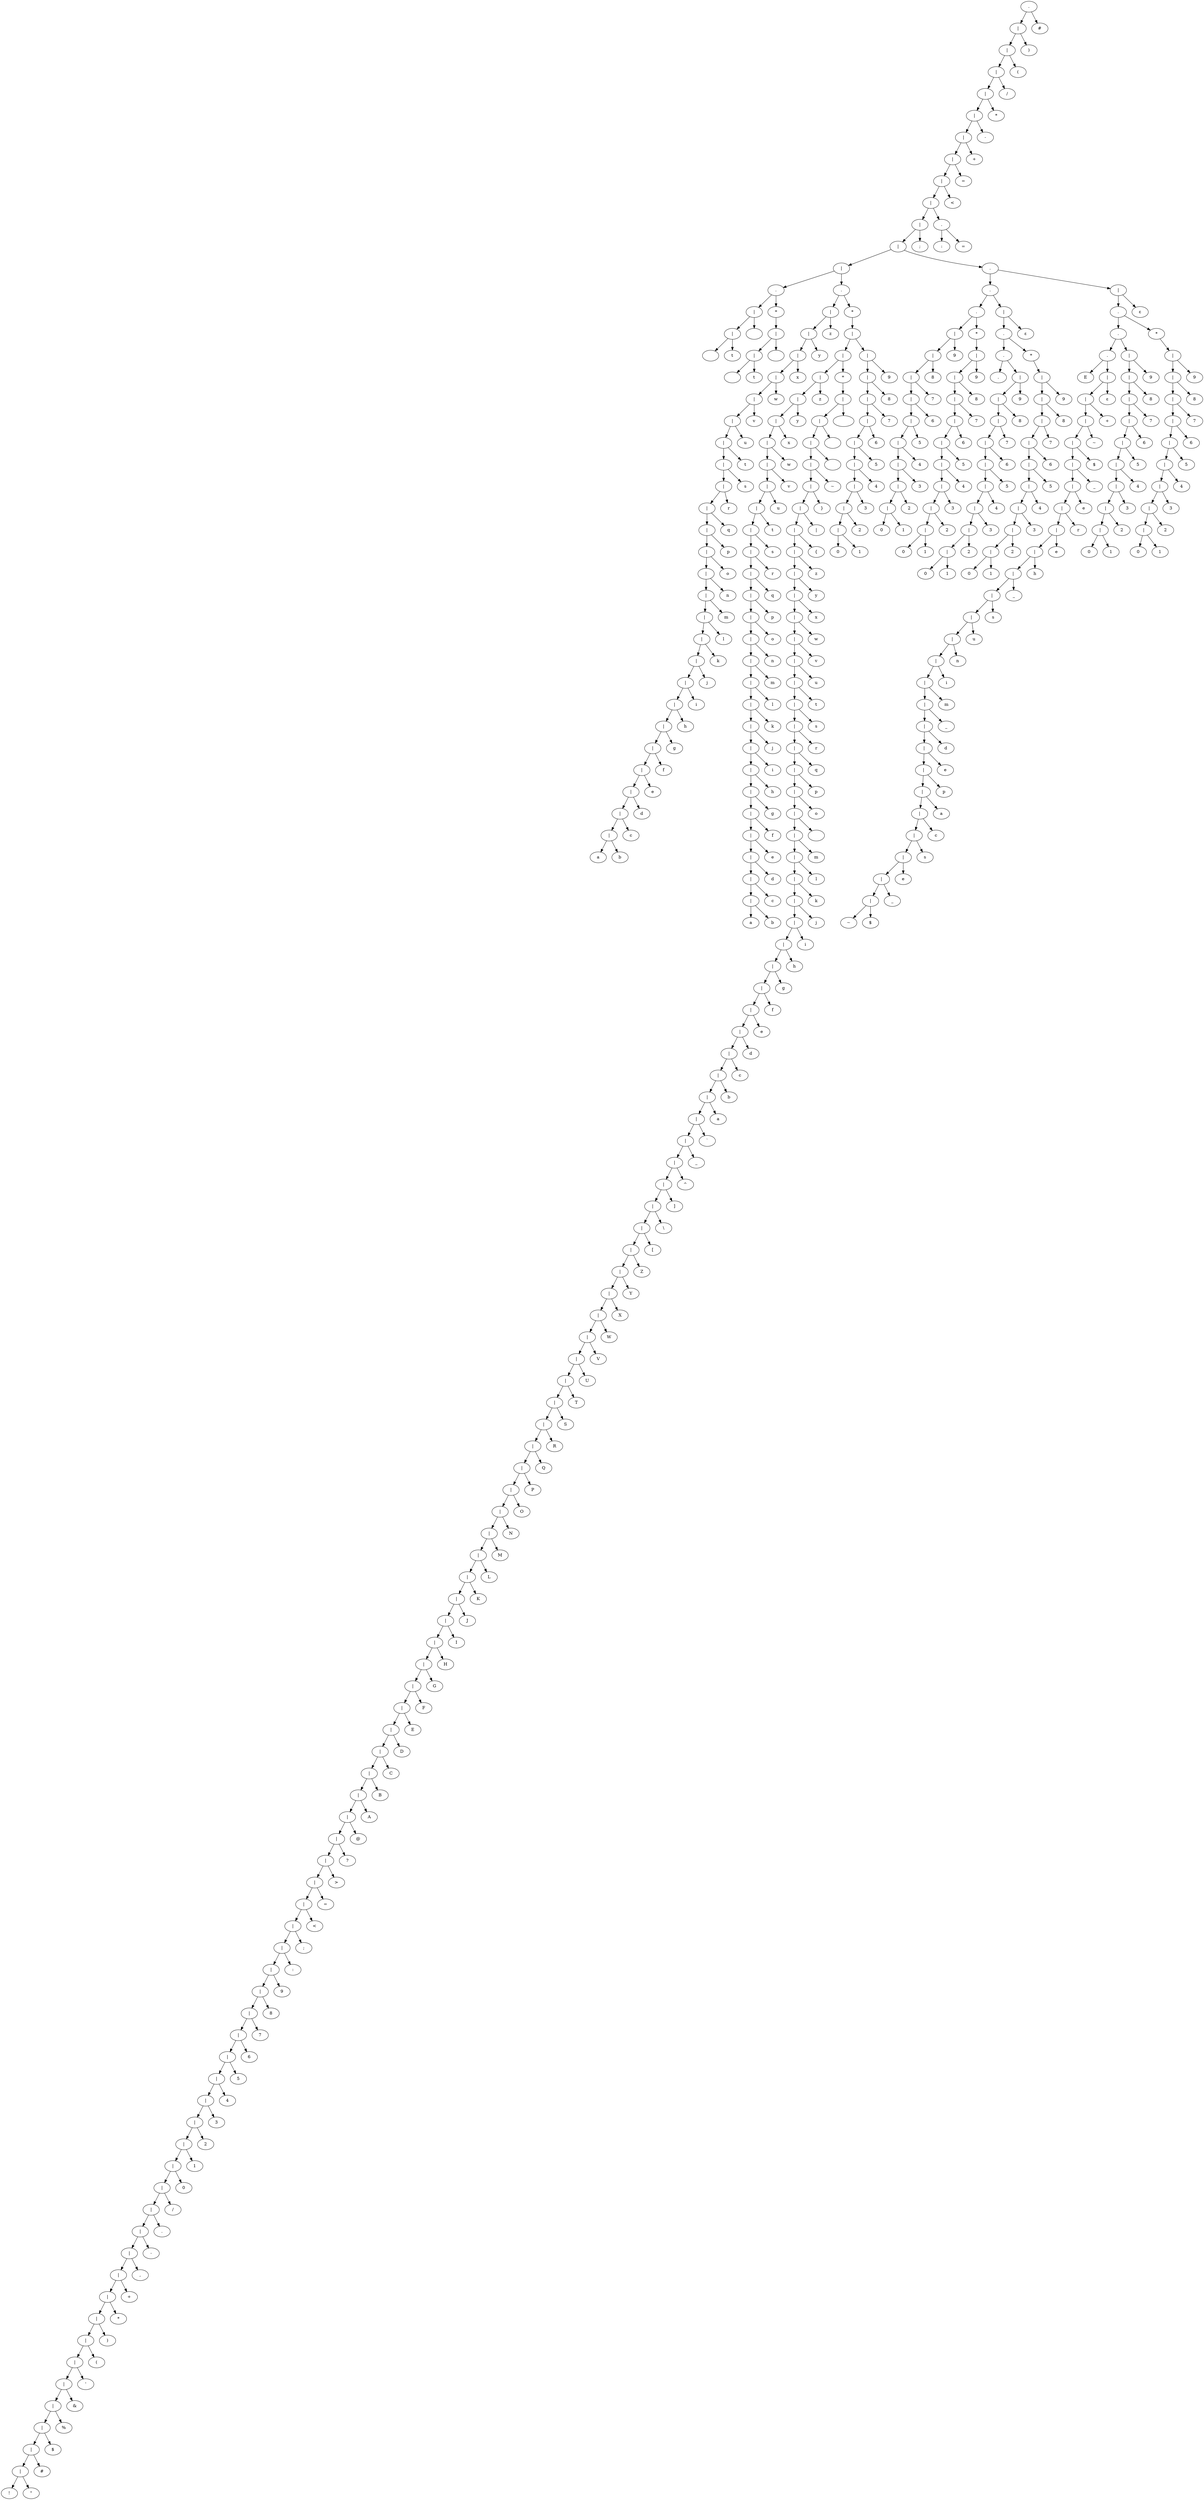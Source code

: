 digraph tree {
	1538014094544 [label="."]
	1538014094416 [label="|"]
	1538014094544 -> 1538014094416
	1538014094416 [label="|"]
	1538014094288 [label="|"]
	1538014094416 -> 1538014094288
	1538014094288 [label="|"]
	1538014094160 [label="|"]
	1538014094288 -> 1538014094160
	1538014094160 [label="|"]
	1538014094032 [label="|"]
	1538014094160 -> 1538014094032
	1538014094032 [label="|"]
	1538014093840 [label="|"]
	1538014094032 -> 1538014093840
	1538014093840 [label="|"]
	1538014093712 [label="|"]
	1538014093840 -> 1538014093712
	1538014093712 [label="|"]
	1538014093520 [label="|"]
	1538014093712 -> 1538014093520
	1538014093520 [label="|"]
	1538014093392 [label="|"]
	1538014093520 -> 1538014093392
	1538014093392 [label="|"]
	1538014093264 [label="|"]
	1538014093392 -> 1538014093264
	1538014093264 [label="|"]
	1538014093008 [label="|"]
	1538014093264 -> 1538014093008
	1538014093008 [label="|"]
	1538014092880 [label="|"]
	1538014093008 -> 1538014092880
	1538014092880 [label="|"]
	1538013949904 [label="|"]
	1538014092880 -> 1538013949904
	1538013949904 [label="|"]
	1538013863184 [label="."]
	1538013949904 -> 1538013863184
	1538013863184 [label="."]
	1538013862608 [label="|"]
	1538013863184 -> 1538013862608
	1538013862608 [label="|"]
	1538013862480 [label="|"]
	1538013862608 -> 1538013862480
	1538013862480 [label="|"]
	1538013862224 [label="\n"]
	1538013862480 -> 1538013862224
	1538013862224 [label="\n"]
	1538013862416 [label="\t"]
	1538013862480 -> 1538013862416
	1538013862416 [label="\t"]
	1538013862544 [label=" "]
	1538013862608 -> 1538013862544
	1538013862544 [label=" "]
	1538013863120 [label="*"]
	1538013863184 -> 1538013863120
	1538013863120 [label="*"]
	1538013863056 [label="|"]
	1538013863120 -> 1538013863056
	1538013863056 [label="|"]
	1538013862928 [label="|"]
	1538013863056 -> 1538013862928
	1538013862928 [label="|"]
	1538013862736 [label="\n"]
	1538013862928 -> 1538013862736
	1538013862736 [label="\n"]
	1538013862864 [label="\t"]
	1538013862928 -> 1538013862864
	1538013862864 [label="\t"]
	1538013862992 [label=" "]
	1538013863056 -> 1538013862992
	1538013862992 [label=" "]
	1538013949840 [label="."]
	1538013949904 -> 1538013949840
	1538013949840 [label="."]
	1538013866448 [label="|"]
	1538013949840 -> 1538013866448
	1538013866448 [label="|"]
	1538013866320 [label="|"]
	1538013866448 -> 1538013866320
	1538013866320 [label="|"]
	1538013866192 [label="|"]
	1538013866320 -> 1538013866192
	1538013866192 [label="|"]
	1538013866064 [label="|"]
	1538013866192 -> 1538013866064
	1538013866064 [label="|"]
	1538013865936 [label="|"]
	1538013866064 -> 1538013865936
	1538013865936 [label="|"]
	1538013865808 [label="|"]
	1538013865936 -> 1538013865808
	1538013865808 [label="|"]
	1538013865680 [label="|"]
	1538013865808 -> 1538013865680
	1538013865680 [label="|"]
	1538013865552 [label="|"]
	1538013865680 -> 1538013865552
	1538013865552 [label="|"]
	1538013865424 [label="|"]
	1538013865552 -> 1538013865424
	1538013865424 [label="|"]
	1538013865296 [label="|"]
	1538013865424 -> 1538013865296
	1538013865296 [label="|"]
	1538013865168 [label="|"]
	1538013865296 -> 1538013865168
	1538013865168 [label="|"]
	1538013865040 [label="|"]
	1538013865168 -> 1538013865040
	1538013865040 [label="|"]
	1538013864912 [label="|"]
	1538013865040 -> 1538013864912
	1538013864912 [label="|"]
	1538013864784 [label="|"]
	1538013864912 -> 1538013864784
	1538013864784 [label="|"]
	1538013864656 [label="|"]
	1538013864784 -> 1538013864656
	1538013864656 [label="|"]
	1538013864528 [label="|"]
	1538013864656 -> 1538013864528
	1538013864528 [label="|"]
	1538013864400 [label="|"]
	1538013864528 -> 1538013864400
	1538013864400 [label="|"]
	1538013864272 [label="|"]
	1538013864400 -> 1538013864272
	1538013864272 [label="|"]
	1538013864144 [label="|"]
	1538013864272 -> 1538013864144
	1538013864144 [label="|"]
	1538013864016 [label="|"]
	1538013864144 -> 1538013864016
	1538013864016 [label="|"]
	1538013863888 [label="|"]
	1538013864016 -> 1538013863888
	1538013863888 [label="|"]
	1538013863760 [label="|"]
	1538013863888 -> 1538013863760
	1538013863760 [label="|"]
	1538013863632 [label="|"]
	1538013863760 -> 1538013863632
	1538013863632 [label="|"]
	1538013863504 [label="|"]
	1538013863632 -> 1538013863504
	1538013863504 [label="|"]
	1538013863376 [label="|"]
	1538013863504 -> 1538013863376
	1538013863376 [label="|"]
	1538013863248 [label=a]
	1538013863376 -> 1538013863248
	1538013863248 [label=a]
	1538013863312 [label=b]
	1538013863376 -> 1538013863312
	1538013863312 [label=b]
	1538013863440 [label=c]
	1538013863504 -> 1538013863440
	1538013863440 [label=c]
	1538013863568 [label=d]
	1538013863632 -> 1538013863568
	1538013863568 [label=d]
	1538013863696 [label=e]
	1538013863760 -> 1538013863696
	1538013863696 [label=e]
	1538013863824 [label=f]
	1538013863888 -> 1538013863824
	1538013863824 [label=f]
	1538013863952 [label=g]
	1538013864016 -> 1538013863952
	1538013863952 [label=g]
	1538013864080 [label=h]
	1538013864144 -> 1538013864080
	1538013864080 [label=h]
	1538013864208 [label=i]
	1538013864272 -> 1538013864208
	1538013864208 [label=i]
	1538013864336 [label=j]
	1538013864400 -> 1538013864336
	1538013864336 [label=j]
	1538013864464 [label=k]
	1538013864528 -> 1538013864464
	1538013864464 [label=k]
	1538013864592 [label=l]
	1538013864656 -> 1538013864592
	1538013864592 [label=l]
	1538013864720 [label=m]
	1538013864784 -> 1538013864720
	1538013864720 [label=m]
	1538013864848 [label=n]
	1538013864912 -> 1538013864848
	1538013864848 [label=n]
	1538013864976 [label=o]
	1538013865040 -> 1538013864976
	1538013864976 [label=o]
	1538013865104 [label=p]
	1538013865168 -> 1538013865104
	1538013865104 [label=p]
	1538013865232 [label=q]
	1538013865296 -> 1538013865232
	1538013865232 [label=q]
	1538013865360 [label=r]
	1538013865424 -> 1538013865360
	1538013865360 [label=r]
	1538013865488 [label=s]
	1538013865552 -> 1538013865488
	1538013865488 [label=s]
	1538013865616 [label=t]
	1538013865680 -> 1538013865616
	1538013865616 [label=t]
	1538013865744 [label=u]
	1538013865808 -> 1538013865744
	1538013865744 [label=u]
	1538013865872 [label=v]
	1538013865936 -> 1538013865872
	1538013865872 [label=v]
	1538013866000 [label=w]
	1538013866064 -> 1538013866000
	1538013866000 [label=w]
	1538013866128 [label=x]
	1538013866192 -> 1538013866128
	1538013866128 [label=x]
	1538013866256 [label=y]
	1538013866320 -> 1538013866256
	1538013866256 [label=y]
	1538013866384 [label=z]
	1538013866448 -> 1538013866384
	1538013866384 [label=z]
	1538013949776 [label="*"]
	1538013949840 -> 1538013949776
	1538013949776 [label="*"]
	1538013949712 [label="|"]
	1538013949776 -> 1538013949712
	1538013949712 [label="|"]
	1538013948432 [label="|"]
	1538013949712 -> 1538013948432
	1538013948432 [label="|"]
	1538013869712 [label="|"]
	1538013948432 -> 1538013869712
	1538013869712 [label="|"]
	1538013869584 [label="|"]
	1538013869712 -> 1538013869584
	1538013869584 [label="|"]
	1538013869456 [label="|"]
	1538013869584 -> 1538013869456
	1538013869456 [label="|"]
	1538013869328 [label="|"]
	1538013869456 -> 1538013869328
	1538013869328 [label="|"]
	1538013869200 [label="|"]
	1538013869328 -> 1538013869200
	1538013869200 [label="|"]
	1538013869072 [label="|"]
	1538013869200 -> 1538013869072
	1538013869072 [label="|"]
	1538013868944 [label="|"]
	1538013869072 -> 1538013868944
	1538013868944 [label="|"]
	1538013868816 [label="|"]
	1538013868944 -> 1538013868816
	1538013868816 [label="|"]
	1538013868688 [label="|"]
	1538013868816 -> 1538013868688
	1538013868688 [label="|"]
	1538013868560 [label="|"]
	1538013868688 -> 1538013868560
	1538013868560 [label="|"]
	1538013868432 [label="|"]
	1538013868560 -> 1538013868432
	1538013868432 [label="|"]
	1538013868304 [label="|"]
	1538013868432 -> 1538013868304
	1538013868304 [label="|"]
	1538013868176 [label="|"]
	1538013868304 -> 1538013868176
	1538013868176 [label="|"]
	1538013868048 [label="|"]
	1538013868176 -> 1538013868048
	1538013868048 [label="|"]
	1538013867920 [label="|"]
	1538013868048 -> 1538013867920
	1538013867920 [label="|"]
	1538013867792 [label="|"]
	1538013867920 -> 1538013867792
	1538013867792 [label="|"]
	1538013867664 [label="|"]
	1538013867792 -> 1538013867664
	1538013867664 [label="|"]
	1538013867536 [label="|"]
	1538013867664 -> 1538013867536
	1538013867536 [label="|"]
	1538013867408 [label="|"]
	1538013867536 -> 1538013867408
	1538013867408 [label="|"]
	1538013867280 [label="|"]
	1538013867408 -> 1538013867280
	1538013867280 [label="|"]
	1538013867152 [label="|"]
	1538013867280 -> 1538013867152
	1538013867152 [label="|"]
	1538013867024 [label="|"]
	1538013867152 -> 1538013867024
	1538013867024 [label="|"]
	1538013866896 [label="|"]
	1538013867024 -> 1538013866896
	1538013866896 [label="|"]
	1538013866768 [label="|"]
	1538013866896 -> 1538013866768
	1538013866768 [label="|"]
	1538013866640 [label="|"]
	1538013866768 -> 1538013866640
	1538013866640 [label="|"]
	1538013866512 [label=a]
	1538013866640 -> 1538013866512
	1538013866512 [label=a]
	1538013866576 [label=b]
	1538013866640 -> 1538013866576
	1538013866576 [label=b]
	1538013866704 [label=c]
	1538013866768 -> 1538013866704
	1538013866704 [label=c]
	1538013866832 [label=d]
	1538013866896 -> 1538013866832
	1538013866832 [label=d]
	1538013866960 [label=e]
	1538013867024 -> 1538013866960
	1538013866960 [label=e]
	1538013867088 [label=f]
	1538013867152 -> 1538013867088
	1538013867088 [label=f]
	1538013867216 [label=g]
	1538013867280 -> 1538013867216
	1538013867216 [label=g]
	1538013867344 [label=h]
	1538013867408 -> 1538013867344
	1538013867344 [label=h]
	1538013867472 [label=i]
	1538013867536 -> 1538013867472
	1538013867472 [label=i]
	1538013867600 [label=j]
	1538013867664 -> 1538013867600
	1538013867600 [label=j]
	1538013867728 [label=k]
	1538013867792 -> 1538013867728
	1538013867728 [label=k]
	1538013867856 [label=l]
	1538013867920 -> 1538013867856
	1538013867856 [label=l]
	1538013867984 [label=m]
	1538013868048 -> 1538013867984
	1538013867984 [label=m]
	1538013868112 [label=n]
	1538013868176 -> 1538013868112
	1538013868112 [label=n]
	1538013868240 [label=o]
	1538013868304 -> 1538013868240
	1538013868240 [label=o]
	1538013868368 [label=p]
	1538013868432 -> 1538013868368
	1538013868368 [label=p]
	1538013868496 [label=q]
	1538013868560 -> 1538013868496
	1538013868496 [label=q]
	1538013868624 [label=r]
	1538013868688 -> 1538013868624
	1538013868624 [label=r]
	1538013868752 [label=s]
	1538013868816 -> 1538013868752
	1538013868752 [label=s]
	1538013868880 [label=t]
	1538013868944 -> 1538013868880
	1538013868880 [label=t]
	1538013869008 [label=u]
	1538013869072 -> 1538013869008
	1538013869008 [label=u]
	1538013869136 [label=v]
	1538013869200 -> 1538013869136
	1538013869136 [label=v]
	1538013869264 [label=w]
	1538013869328 -> 1538013869264
	1538013869264 [label=w]
	1538013869392 [label=x]
	1538013869456 -> 1538013869392
	1538013869392 [label=x]
	1538013869520 [label=y]
	1538013869584 -> 1538013869520
	1538013869520 [label=y]
	1538013869648 [label=z]
	1538013869712 -> 1538013869648
	1538013869648 [label=z]
	1538013948368 [label="*"]
	1538013948432 -> 1538013948368
	1538013948368 [label="*"]
	1538013948304 [label="|"]
	1538013948368 -> 1538013948304
	1538013948304 [label="|"]
	1538013948176 [label="|"]
	1538013948304 -> 1538013948176
	1538013948176 [label="|"]
	1538013948048 [label="|"]
	1538013948176 -> 1538013948048
	1538013948048 [label="|"]
	1538013947920 [label="|"]
	1538013948048 -> 1538013947920
	1538013947920 [label="|"]
	1538013947792 [label="|"]
	1538013947920 -> 1538013947792
	1538013947792 [label="|"]
	1538013947664 [label="|"]
	1538013947792 -> 1538013947664
	1538013947664 [label="|"]
	1538013947472 [label="|"]
	1538013947664 -> 1538013947472
	1538013947472 [label="|"]
	1538013947344 [label="|"]
	1538013947472 -> 1538013947344
	1538013947344 [label="|"]
	1538013947216 [label="|"]
	1538013947344 -> 1538013947216
	1538013947216 [label="|"]
	1538013947088 [label="|"]
	1538013947216 -> 1538013947088
	1538013947088 [label="|"]
	1538013946960 [label="|"]
	1538013947088 -> 1538013946960
	1538013946960 [label="|"]
	1538013946768 [label="|"]
	1538013946960 -> 1538013946768
	1538013946768 [label="|"]
	1538013946640 [label="|"]
	1538013946768 -> 1538013946640
	1538013946640 [label="|"]
	1538013946512 [label="|"]
	1538013946640 -> 1538013946512
	1538013946512 [label="|"]
	1538013946320 [label="|"]
	1538013946512 -> 1538013946320
	1538013946320 [label="|"]
	1538013946192 [label="|"]
	1538013946320 -> 1538013946192
	1538013946192 [label="|"]
	1538013946064 [label="|"]
	1538013946192 -> 1538013946064
	1538013946064 [label="|"]
	1538013945936 [label="|"]
	1538013946064 -> 1538013945936
	1538013945936 [label="|"]
	1538013945808 [label="|"]
	1538013945936 -> 1538013945808
	1538013945808 [label="|"]
	1538013945680 [label="|"]
	1538013945808 -> 1538013945680
	1538013945680 [label="|"]
	1538013945488 [label="|"]
	1538013945680 -> 1538013945488
	1538013945488 [label="|"]
	1538013945360 [label="|"]
	1538013945488 -> 1538013945360
	1538013945360 [label="|"]
	1538013945232 [label="|"]
	1538013945360 -> 1538013945232
	1538013945232 [label="|"]
	1538013945104 [label="|"]
	1538013945232 -> 1538013945104
	1538013945104 [label="|"]
	1538013944976 [label="|"]
	1538013945104 -> 1538013944976
	1538013944976 [label="|"]
	1538013944848 [label="|"]
	1538013944976 -> 1538013944848
	1538013944848 [label="|"]
	1538013944720 [label="|"]
	1538013944848 -> 1538013944720
	1538013944720 [label="|"]
	1538013944592 [label="|"]
	1538013944720 -> 1538013944592
	1538013944592 [label="|"]
	1538013944464 [label="|"]
	1538013944592 -> 1538013944464
	1538013944464 [label="|"]
	1538013944336 [label="|"]
	1538013944464 -> 1538013944336
	1538013944336 [label="|"]
	1538013944208 [label="|"]
	1538013944336 -> 1538013944208
	1538013944208 [label="|"]
	1538013944080 [label="|"]
	1538013944208 -> 1538013944080
	1538013944080 [label="|"]
	1538013943952 [label="|"]
	1538013944080 -> 1538013943952
	1538013943952 [label="|"]
	1538013943824 [label="|"]
	1538013943952 -> 1538013943824
	1538013943824 [label="|"]
	1538013943696 [label="|"]
	1538013943824 -> 1538013943696
	1538013943696 [label="|"]
	1538013943568 [label="|"]
	1538013943696 -> 1538013943568
	1538013943568 [label="|"]
	1538013943440 [label="|"]
	1538013943568 -> 1538013943440
	1538013943440 [label="|"]
	1538013943312 [label="|"]
	1538013943440 -> 1538013943312
	1538013943312 [label="|"]
	1538013943120 [label="|"]
	1538013943312 -> 1538013943120
	1538013943120 [label="|"]
	1538013942992 [label="|"]
	1538013943120 -> 1538013942992
	1538013942992 [label="|"]
	1538013942864 [label="|"]
	1538013942992 -> 1538013942864
	1538013942864 [label="|"]
	1538013942736 [label="|"]
	1538013942864 -> 1538013942736
	1538013942736 [label="|"]
	1538013942608 [label="|"]
	1538013942736 -> 1538013942608
	1538013942608 [label="|"]
	1538013942480 [label="|"]
	1538013942608 -> 1538013942480
	1538013942480 [label="|"]
	1538013942352 [label="|"]
	1538013942480 -> 1538013942352
	1538013942352 [label="|"]
	1538013942224 [label="|"]
	1538013942352 -> 1538013942224
	1538013942224 [label="|"]
	1538013942096 [label="|"]
	1538013942224 -> 1538013942096
	1538013942096 [label="|"]
	1538013941968 [label="|"]
	1538013942096 -> 1538013941968
	1538013941968 [label="|"]
	1538013941840 [label="|"]
	1538013941968 -> 1538013941840
	1538013941840 [label="|"]
	1538013941712 [label="|"]
	1538013941840 -> 1538013941712
	1538013941712 [label="|"]
	1538013941584 [label="|"]
	1538013941712 -> 1538013941584
	1538013941584 [label="|"]
	1538013941456 [label="|"]
	1538013941584 -> 1538013941456
	1538013941456 [label="|"]
	1538013941328 [label="|"]
	1538013941456 -> 1538013941328
	1538013941328 [label="|"]
	1538013941200 [label="|"]
	1538013941328 -> 1538013941200
	1538013941200 [label="|"]
	1538013941072 [label="|"]
	1538013941200 -> 1538013941072
	1538013941072 [label="|"]
	1538013940944 [label="|"]
	1538013941072 -> 1538013940944
	1538013940944 [label="|"]
	1538013940816 [label="|"]
	1538013940944 -> 1538013940816
	1538013940816 [label="|"]
	1538013940688 [label="|"]
	1538013940816 -> 1538013940688
	1538013940688 [label="|"]
	1538013940560 [label="|"]
	1538013940688 -> 1538013940560
	1538013940560 [label="|"]
	1538013940432 [label="|"]
	1538013940560 -> 1538013940432
	1538013940432 [label="|"]
	1538013940304 [label="|"]
	1538013940432 -> 1538013940304
	1538013940304 [label="|"]
	1538013940176 [label="|"]
	1538013940304 -> 1538013940176
	1538013940176 [label="|"]
	1538013940048 [label="|"]
	1538013940176 -> 1538013940048
	1538013940048 [label="|"]
	1538013939920 [label="|"]
	1538013940048 -> 1538013939920
	1538013939920 [label="|"]
	1538013939792 [label="|"]
	1538013939920 -> 1538013939792
	1538013939792 [label="|"]
	1538013939664 [label="|"]
	1538013939792 -> 1538013939664
	1538013939664 [label="|"]
	1538013939536 [label="|"]
	1538013939664 -> 1538013939536
	1538013939536 [label="|"]
	1538013939344 [label="|"]
	1538013939536 -> 1538013939344
	1538013939344 [label="|"]
	1538013939216 [label="|"]
	1538013939344 -> 1538013939216
	1538013939216 [label="|"]
	1538013939088 [label="|"]
	1538013939216 -> 1538013939088
	1538013939088 [label="|"]
	1538013938960 [label="|"]
	1538013939088 -> 1538013938960
	1538013938960 [label="|"]
	1538013938832 [label="|"]
	1538013938960 -> 1538013938832
	1538013938832 [label="|"]
	1538013938704 [label="|"]
	1538013938832 -> 1538013938704
	1538013938704 [label="|"]
	1538013938576 [label="|"]
	1538013938704 -> 1538013938576
	1538013938576 [label="|"]
	1538013938448 [label="|"]
	1538013938576 -> 1538013938448
	1538013938448 [label="|"]
	1538013938320 [label="|"]
	1538013938448 -> 1538013938320
	1538013938320 [label="|"]
	1538013938192 [label="|"]
	1538013938320 -> 1538013938192
	1538013938192 [label="|"]
	1538013938064 [label="|"]
	1538013938192 -> 1538013938064
	1538013938064 [label="|"]
	1538013937936 [label="|"]
	1538013938064 -> 1538013937936
	1538013937936 [label="|"]
	1538013937808 [label="|"]
	1538013937936 -> 1538013937808
	1538013937808 [label="|"]
	1538013872080 [label="|"]
	1538013937808 -> 1538013872080
	1538013872080 [label="|"]
	1538013871952 [label="|"]
	1538013872080 -> 1538013871952
	1538013871952 [label="|"]
	1538013871824 [label="|"]
	1538013871952 -> 1538013871824
	1538013871824 [label="|"]
	1538013871696 [label="|"]
	1538013871824 -> 1538013871696
	1538013871696 [label="|"]
	1538013871504 [label="|"]
	1538013871696 -> 1538013871504
	1538013871504 [label="|"]
	1538013871376 [label="|"]
	1538013871504 -> 1538013871376
	1538013871376 [label="|"]
	1538013871248 [label="|"]
	1538013871376 -> 1538013871248
	1538013871248 [label="|"]
	1538013871056 [label="|"]
	1538013871248 -> 1538013871056
	1538013871056 [label="|"]
	1538013870864 [label="|"]
	1538013871056 -> 1538013870864
	1538013870864 [label="|"]
	1538013870736 [label="|"]
	1538013870864 -> 1538013870736
	1538013870736 [label="|"]
	1538013870608 [label="|"]
	1538013870736 -> 1538013870608
	1538013870608 [label="|"]
	1538013870480 [label="|"]
	1538013870608 -> 1538013870480
	1538013870480 [label="|"]
	1538013870352 [label="|"]
	1538013870480 -> 1538013870352
	1538013870352 [label="|"]
	1538013870224 [label="|"]
	1538013870352 -> 1538013870224
	1538013870224 [label="|"]
	1538013870096 [label="|"]
	1538013870224 -> 1538013870096
	1538013870096 [label="|"]
	1538013869904 [label="|"]
	1538013870096 -> 1538013869904
	1538013869904 [label="|"]
	1538013869776 [label="!"]
	1538013869904 -> 1538013869776
	1538013869776 [label="!"]
	1538013869840 [label="\""]
	1538013869904 -> 1538013869840
	1538013869840 [label="\""]
	1538013870032 [label="\#"]
	1538013870096 -> 1538013870032
	1538013870032 [label="\#"]
	1538013870160 [label="$"]
	1538013870224 -> 1538013870160
	1538013870160 [label="$"]
	1538013870288 [label="%"]
	1538013870352 -> 1538013870288
	1538013870288 [label="%"]
	1538013870416 [label="&"]
	1538013870480 -> 1538013870416
	1538013870416 [label="&"]
	1538013870544 [label="'"]
	1538013870608 -> 1538013870544
	1538013870544 [label="'"]
	1538013870672 [label="("]
	1538013870736 -> 1538013870672
	1538013870672 [label="("]
	1538013870800 [label=")"]
	1538013870864 -> 1538013870800
	1538013870800 [label=")"]
	1538013870992 [label="\*"]
	1538013871056 -> 1538013870992
	1538013870992 [label="\*"]
	1538013871184 [label="\+"]
	1538013871248 -> 1538013871184
	1538013871184 [label="\+"]
	1538013871312 [label=","]
	1538013871376 -> 1538013871312
	1538013871312 [label=","]
	1538013871440 [label="-"]
	1538013871504 -> 1538013871440
	1538013871440 [label="-"]
	1538013871632 [label="\."]
	1538013871696 -> 1538013871632
	1538013871632 [label="\."]
	1538013871760 [label="/"]
	1538013871824 -> 1538013871760
	1538013871760 [label="/"]
	1538013871888 [label=0]
	1538013871952 -> 1538013871888
	1538013871888 [label=0]
	1538013872016 [label=1]
	1538013872080 -> 1538013872016
	1538013872016 [label=1]
	1538013937744 [label=2]
	1538013937808 -> 1538013937744
	1538013937744 [label=2]
	1538013937872 [label=3]
	1538013937936 -> 1538013937872
	1538013937872 [label=3]
	1538013938000 [label=4]
	1538013938064 -> 1538013938000
	1538013938000 [label=4]
	1538013938128 [label=5]
	1538013938192 -> 1538013938128
	1538013938128 [label=5]
	1538013938256 [label=6]
	1538013938320 -> 1538013938256
	1538013938256 [label=6]
	1538013938384 [label=7]
	1538013938448 -> 1538013938384
	1538013938384 [label=7]
	1538013938512 [label=8]
	1538013938576 -> 1538013938512
	1538013938512 [label=8]
	1538013938640 [label=9]
	1538013938704 -> 1538013938640
	1538013938640 [label=9]
	1538013938768 [label=":"]
	1538013938832 -> 1538013938768
	1538013938768 [label=":"]
	1538013938896 [label=";"]
	1538013938960 -> 1538013938896
	1538013938896 [label=";"]
	1538013939024 [label="<"]
	1538013939088 -> 1538013939024
	1538013939024 [label="<"]
	1538013939152 [label="="]
	1538013939216 -> 1538013939152
	1538013939152 [label="="]
	1538013939280 [label=">"]
	1538013939344 -> 1538013939280
	1538013939280 [label=">"]
	1538013939472 [label="\?"]
	1538013939536 -> 1538013939472
	1538013939472 [label="\?"]
	1538013939600 [label="@"]
	1538013939664 -> 1538013939600
	1538013939600 [label="@"]
	1538013939728 [label=A]
	1538013939792 -> 1538013939728
	1538013939728 [label=A]
	1538013939856 [label=B]
	1538013939920 -> 1538013939856
	1538013939856 [label=B]
	1538013939984 [label=C]
	1538013940048 -> 1538013939984
	1538013939984 [label=C]
	1538013940112 [label=D]
	1538013940176 -> 1538013940112
	1538013940112 [label=D]
	1538013940240 [label=E]
	1538013940304 -> 1538013940240
	1538013940240 [label=E]
	1538013940368 [label=F]
	1538013940432 -> 1538013940368
	1538013940368 [label=F]
	1538013940496 [label=G]
	1538013940560 -> 1538013940496
	1538013940496 [label=G]
	1538013940624 [label=H]
	1538013940688 -> 1538013940624
	1538013940624 [label=H]
	1538013940752 [label=I]
	1538013940816 -> 1538013940752
	1538013940752 [label=I]
	1538013940880 [label=J]
	1538013940944 -> 1538013940880
	1538013940880 [label=J]
	1538013941008 [label=K]
	1538013941072 -> 1538013941008
	1538013941008 [label=K]
	1538013941136 [label=L]
	1538013941200 -> 1538013941136
	1538013941136 [label=L]
	1538013941264 [label=M]
	1538013941328 -> 1538013941264
	1538013941264 [label=M]
	1538013941392 [label=N]
	1538013941456 -> 1538013941392
	1538013941392 [label=N]
	1538013941520 [label=O]
	1538013941584 -> 1538013941520
	1538013941520 [label=O]
	1538013941648 [label=P]
	1538013941712 -> 1538013941648
	1538013941648 [label=P]
	1538013941776 [label=Q]
	1538013941840 -> 1538013941776
	1538013941776 [label=Q]
	1538013941904 [label=R]
	1538013941968 -> 1538013941904
	1538013941904 [label=R]
	1538013942032 [label=S]
	1538013942096 -> 1538013942032
	1538013942032 [label=S]
	1538013942160 [label=T]
	1538013942224 -> 1538013942160
	1538013942160 [label=T]
	1538013942288 [label=U]
	1538013942352 -> 1538013942288
	1538013942288 [label=U]
	1538013942416 [label=V]
	1538013942480 -> 1538013942416
	1538013942416 [label=V]
	1538013942544 [label=W]
	1538013942608 -> 1538013942544
	1538013942544 [label=W]
	1538013942672 [label=X]
	1538013942736 -> 1538013942672
	1538013942672 [label=X]
	1538013942800 [label=Y]
	1538013942864 -> 1538013942800
	1538013942800 [label=Y]
	1538013942928 [label=Z]
	1538013942992 -> 1538013942928
	1538013942928 [label=Z]
	1538013943056 [label="["]
	1538013943120 -> 1538013943056
	1538013943056 [label="["]
	1538013943248 [label="\\"]
	1538013943312 -> 1538013943248
	1538013943248 [label="\\"]
	1538013943376 [label="]"]
	1538013943440 -> 1538013943376
	1538013943376 [label="]"]
	1538013943504 [label="^"]
	1538013943568 -> 1538013943504
	1538013943504 [label="^"]
	1538013943632 [label=_]
	1538013943696 -> 1538013943632
	1538013943632 [label=_]
	1538013943760 [label="`"]
	1538013943824 -> 1538013943760
	1538013943760 [label="`"]
	1538013943888 [label=a]
	1538013943952 -> 1538013943888
	1538013943888 [label=a]
	1538013944016 [label=b]
	1538013944080 -> 1538013944016
	1538013944016 [label=b]
	1538013944144 [label=c]
	1538013944208 -> 1538013944144
	1538013944144 [label=c]
	1538013944272 [label=d]
	1538013944336 -> 1538013944272
	1538013944272 [label=d]
	1538013944400 [label=e]
	1538013944464 -> 1538013944400
	1538013944400 [label=e]
	1538013944528 [label=f]
	1538013944592 -> 1538013944528
	1538013944528 [label=f]
	1538013944656 [label=g]
	1538013944720 -> 1538013944656
	1538013944656 [label=g]
	1538013944784 [label=h]
	1538013944848 -> 1538013944784
	1538013944784 [label=h]
	1538013944912 [label=i]
	1538013944976 -> 1538013944912
	1538013944912 [label=i]
	1538013945040 [label=j]
	1538013945104 -> 1538013945040
	1538013945040 [label=j]
	1538013945168 [label=k]
	1538013945232 -> 1538013945168
	1538013945168 [label=k]
	1538013945296 [label=l]
	1538013945360 -> 1538013945296
	1538013945296 [label=l]
	1538013945424 [label=m]
	1538013945488 -> 1538013945424
	1538013945424 [label=m]
	1538013945616 [label="\n"]
	1538013945680 -> 1538013945616
	1538013945616 [label="\n"]
	1538013945744 [label=o]
	1538013945808 -> 1538013945744
	1538013945744 [label=o]
	1538013945872 [label=p]
	1538013945936 -> 1538013945872
	1538013945872 [label=p]
	1538013946000 [label=q]
	1538013946064 -> 1538013946000
	1538013946000 [label=q]
	1538013946128 [label=r]
	1538013946192 -> 1538013946128
	1538013946128 [label=r]
	1538013946256 [label=s]
	1538013946320 -> 1538013946256
	1538013946256 [label=s]
	1538013946448 [label="\t"]
	1538013946512 -> 1538013946448
	1538013946448 [label="\t"]
	1538013946576 [label=u]
	1538013946640 -> 1538013946576
	1538013946576 [label=u]
	1538013946704 [label=v]
	1538013946768 -> 1538013946704
	1538013946704 [label=v]
	1538013946896 [label="\w"]
	1538013946960 -> 1538013946896
	1538013946896 [label="\w"]
	1538013947024 [label=x]
	1538013947088 -> 1538013947024
	1538013947024 [label=x]
	1538013947152 [label=y]
	1538013947216 -> 1538013947152
	1538013947152 [label=y]
	1538013947280 [label=z]
	1538013947344 -> 1538013947280
	1538013947280 [label=z]
	1538013947408 [label="{"]
	1538013947472 -> 1538013947408
	1538013947408 [label="{"]
	1538013947600 [label="\|"]
	1538013947664 -> 1538013947600
	1538013947600 [label="\|"]
	1538013947728 [label="}"]
	1538013947792 -> 1538013947728
	1538013947728 [label="}"]
	1538013947856 [label="~"]
	1538013947920 -> 1538013947856
	1538013947856 [label="~"]
	1538013947984 [label=" "]
	1538013948048 -> 1538013947984
	1538013947984 [label=" "]
	1538013948112 [label="
"]
	1538013948176 -> 1538013948112
	1538013948112 [label="
"]
	1538013948240 [label="	"]
	1538013948304 -> 1538013948240
	1538013948240 [label="	"]
	1538013949648 [label="|"]
	1538013949712 -> 1538013949648
	1538013949648 [label="|"]
	1538013949520 [label="|"]
	1538013949648 -> 1538013949520
	1538013949520 [label="|"]
	1538013949392 [label="|"]
	1538013949520 -> 1538013949392
	1538013949392 [label="|"]
	1538013949264 [label="|"]
	1538013949392 -> 1538013949264
	1538013949264 [label="|"]
	1538013949136 [label="|"]
	1538013949264 -> 1538013949136
	1538013949136 [label="|"]
	1538013949008 [label="|"]
	1538013949136 -> 1538013949008
	1538013949008 [label="|"]
	1538013948880 [label="|"]
	1538013949008 -> 1538013948880
	1538013948880 [label="|"]
	1538013948752 [label="|"]
	1538013948880 -> 1538013948752
	1538013948752 [label="|"]
	1538013948624 [label="|"]
	1538013948752 -> 1538013948624
	1538013948624 [label="|"]
	1538013948496 [label=0]
	1538013948624 -> 1538013948496
	1538013948496 [label=0]
	1538013948560 [label=1]
	1538013948624 -> 1538013948560
	1538013948560 [label=1]
	1538013948688 [label=2]
	1538013948752 -> 1538013948688
	1538013948688 [label=2]
	1538013948816 [label=3]
	1538013948880 -> 1538013948816
	1538013948816 [label=3]
	1538013948944 [label=4]
	1538013949008 -> 1538013948944
	1538013948944 [label=4]
	1538013949072 [label=5]
	1538013949136 -> 1538013949072
	1538013949072 [label=5]
	1538013949200 [label=6]
	1538013949264 -> 1538013949200
	1538013949200 [label=6]
	1538013949328 [label=7]
	1538013949392 -> 1538013949328
	1538013949328 [label=7]
	1538013949456 [label=8]
	1538013949520 -> 1538013949456
	1538013949456 [label=8]
	1538013949584 [label=9]
	1538013949648 -> 1538013949584
	1538013949584 [label=9]
	1538014092816 [label="."]
	1538014092880 -> 1538014092816
	1538014092816 [label="."]
	1538014086544 [label="."]
	1538014092816 -> 1538014086544
	1538014086544 [label="."]
	1538013952464 [label="."]
	1538014086544 -> 1538013952464
	1538013952464 [label="."]
	1538013951120 [label="|"]
	1538013952464 -> 1538013951120
	1538013951120 [label="|"]
	1538013950992 [label="|"]
	1538013951120 -> 1538013950992
	1538013950992 [label="|"]
	1538013950864 [label="|"]
	1538013950992 -> 1538013950864
	1538013950864 [label="|"]
	1538013950736 [label="|"]
	1538013950864 -> 1538013950736
	1538013950736 [label="|"]
	1538013950608 [label="|"]
	1538013950736 -> 1538013950608
	1538013950608 [label="|"]
	1538013950480 [label="|"]
	1538013950608 -> 1538013950480
	1538013950480 [label="|"]
	1538013950352 [label="|"]
	1538013950480 -> 1538013950352
	1538013950352 [label="|"]
	1538013950224 [label="|"]
	1538013950352 -> 1538013950224
	1538013950224 [label="|"]
	1538013950096 [label="|"]
	1538013950224 -> 1538013950096
	1538013950096 [label="|"]
	1538013949968 [label=0]
	1538013950096 -> 1538013949968
	1538013949968 [label=0]
	1538013950032 [label=1]
	1538013950096 -> 1538013950032
	1538013950032 [label=1]
	1538013950160 [label=2]
	1538013950224 -> 1538013950160
	1538013950160 [label=2]
	1538013950288 [label=3]
	1538013950352 -> 1538013950288
	1538013950288 [label=3]
	1538013950416 [label=4]
	1538013950480 -> 1538013950416
	1538013950416 [label=4]
	1538013950544 [label=5]
	1538013950608 -> 1538013950544
	1538013950544 [label=5]
	1538013950672 [label=6]
	1538013950736 -> 1538013950672
	1538013950672 [label=6]
	1538013950800 [label=7]
	1538013950864 -> 1538013950800
	1538013950800 [label=7]
	1538013950928 [label=8]
	1538013950992 -> 1538013950928
	1538013950928 [label=8]
	1538013951056 [label=9]
	1538013951120 -> 1538013951056
	1538013951056 [label=9]
	1538013952400 [label="*"]
	1538013952464 -> 1538013952400
	1538013952400 [label="*"]
	1538013952336 [label="|"]
	1538013952400 -> 1538013952336
	1538013952336 [label="|"]
	1538013952208 [label="|"]
	1538013952336 -> 1538013952208
	1538013952208 [label="|"]
	1538013952080 [label="|"]
	1538013952208 -> 1538013952080
	1538013952080 [label="|"]
	1538013951952 [label="|"]
	1538013952080 -> 1538013951952
	1538013951952 [label="|"]
	1538013951824 [label="|"]
	1538013951952 -> 1538013951824
	1538013951824 [label="|"]
	1538013951696 [label="|"]
	1538013951824 -> 1538013951696
	1538013951696 [label="|"]
	1538013951568 [label="|"]
	1538013951696 -> 1538013951568
	1538013951568 [label="|"]
	1538013951440 [label="|"]
	1538013951568 -> 1538013951440
	1538013951440 [label="|"]
	1538013951312 [label="|"]
	1538013951440 -> 1538013951312
	1538013951312 [label="|"]
	1538013951184 [label=0]
	1538013951312 -> 1538013951184
	1538013951184 [label=0]
	1538013951248 [label=1]
	1538013951312 -> 1538013951248
	1538013951248 [label=1]
	1538013951376 [label=2]
	1538013951440 -> 1538013951376
	1538013951376 [label=2]
	1538013951504 [label=3]
	1538013951568 -> 1538013951504
	1538013951504 [label=3]
	1538013951632 [label=4]
	1538013951696 -> 1538013951632
	1538013951632 [label=4]
	1538013951760 [label=5]
	1538013951824 -> 1538013951760
	1538013951760 [label=5]
	1538013951888 [label=6]
	1538013951952 -> 1538013951888
	1538013951888 [label=6]
	1538013952016 [label=7]
	1538013952080 -> 1538013952016
	1538013952016 [label=7]
	1538013952144 [label=8]
	1538013952208 -> 1538013952144
	1538013952144 [label=8]
	1538013952272 [label=9]
	1538013952336 -> 1538013952272
	1538013952272 [label=9]
	1538014086480 [label="|"]
	1538014086544 -> 1538014086480
	1538014086480 [label="|"]
	1538014086352 [label="."]
	1538014086480 -> 1538014086352
	1538014086352 [label="."]
	1538013953872 [label="."]
	1538014086352 -> 1538013953872
	1538013953872 [label="."]
	1538013952592 [label="\."]
	1538013953872 -> 1538013952592
	1538013952592 [label="\."]
	1538013953808 [label="|"]
	1538013953872 -> 1538013953808
	1538013953808 [label="|"]
	1538013953680 [label="|"]
	1538013953808 -> 1538013953680
	1538013953680 [label="|"]
	1538013953552 [label="|"]
	1538013953680 -> 1538013953552
	1538013953552 [label="|"]
	1538013953424 [label="|"]
	1538013953552 -> 1538013953424
	1538013953424 [label="|"]
	1538013953296 [label="|"]
	1538013953424 -> 1538013953296
	1538013953296 [label="|"]
	1538013953168 [label="|"]
	1538013953296 -> 1538013953168
	1538013953168 [label="|"]
	1538013953040 [label="|"]
	1538013953168 -> 1538013953040
	1538013953040 [label="|"]
	1538013952912 [label="|"]
	1538013953040 -> 1538013952912
	1538013952912 [label="|"]
	1538013952784 [label="|"]
	1538013952912 -> 1538013952784
	1538013952784 [label="|"]
	1538013952656 [label=0]
	1538013952784 -> 1538013952656
	1538013952656 [label=0]
	1538013952720 [label=1]
	1538013952784 -> 1538013952720
	1538013952720 [label=1]
	1538013952848 [label=2]
	1538013952912 -> 1538013952848
	1538013952848 [label=2]
	1538013952976 [label=3]
	1538013953040 -> 1538013952976
	1538013952976 [label=3]
	1538013953104 [label=4]
	1538013953168 -> 1538013953104
	1538013953104 [label=4]
	1538013953232 [label=5]
	1538013953296 -> 1538013953232
	1538013953232 [label=5]
	1538013953360 [label=6]
	1538013953424 -> 1538013953360
	1538013953360 [label=6]
	1538013953488 [label=7]
	1538013953552 -> 1538013953488
	1538013953488 [label=7]
	1538013953616 [label=8]
	1538013953680 -> 1538013953616
	1538013953616 [label=8]
	1538013953744 [label=9]
	1538013953808 -> 1538013953744
	1538013953744 [label=9]
	1538014086288 [label="*"]
	1538014086352 -> 1538014086288
	1538014086288 [label="*"]
	1538014086224 [label="|"]
	1538014086288 -> 1538014086224
	1538014086224 [label="|"]
	1538014086096 [label="|"]
	1538014086224 -> 1538014086096
	1538014086096 [label="|"]
	1538014085968 [label="|"]
	1538014086096 -> 1538014085968
	1538014085968 [label="|"]
	1538014085840 [label="|"]
	1538014085968 -> 1538014085840
	1538014085840 [label="|"]
	1538014085712 [label="|"]
	1538014085840 -> 1538014085712
	1538014085712 [label="|"]
	1538014085584 [label="|"]
	1538014085712 -> 1538014085584
	1538014085584 [label="|"]
	1538014085456 [label="|"]
	1538014085584 -> 1538014085456
	1538014085456 [label="|"]
	1538014085328 [label="|"]
	1538014085456 -> 1538014085328
	1538014085328 [label="|"]
	1538014085200 [label="|"]
	1538014085328 -> 1538014085200
	1538014085200 [label="|"]
	1538013953936 [label=0]
	1538014085200 -> 1538013953936
	1538013953936 [label=0]
	1538013954000 [label=1]
	1538014085200 -> 1538013954000
	1538013954000 [label=1]
	1538014085264 [label=2]
	1538014085328 -> 1538014085264
	1538014085264 [label=2]
	1538014085392 [label=3]
	1538014085456 -> 1538014085392
	1538014085392 [label=3]
	1538014085520 [label=4]
	1538014085584 -> 1538014085520
	1538014085520 [label=4]
	1538014085648 [label=5]
	1538014085712 -> 1538014085648
	1538014085648 [label=5]
	1538014085776 [label=6]
	1538014085840 -> 1538014085776
	1538014085776 [label=6]
	1538014085904 [label=7]
	1538014085968 -> 1538014085904
	1538014085904 [label=7]
	1538014086032 [label=8]
	1538014086096 -> 1538014086032
	1538014086032 [label=8]
	1538014086160 [label=9]
	1538014086224 -> 1538014086160
	1538014086160 [label=9]
	1538014086416 [label="ε"]
	1538014086480 -> 1538014086416
	1538014086416 [label="ε"]
	1538014092752 [label="|"]
	1538014092816 -> 1538014092752
	1538014092752 [label="|"]
	1538014092624 [label="."]
	1538014092752 -> 1538014092624
	1538014092624 [label="."]
	1538014091280 [label="."]
	1538014092624 -> 1538014091280
	1538014091280 [label="."]
	1538014090000 [label="."]
	1538014091280 -> 1538014090000
	1538014090000 [label="."]
	1538014086608 [label=E]
	1538014090000 -> 1538014086608
	1538014086608 [label=E]
	1538014089936 [label="|"]
	1538014090000 -> 1538014089936
	1538014089936 [label="|"]
	1538014089808 [label="|"]
	1538014089936 -> 1538014089808
	1538014089808 [label="|"]
	1538014089616 [label="|"]
	1538014089808 -> 1538014089616
	1538014089616 [label="|"]
	1538014089488 [label="|"]
	1538014089616 -> 1538014089488
	1538014089488 [label="|"]
	1538014089360 [label="|"]
	1538014089488 -> 1538014089360
	1538014089360 [label="|"]
	1538014089232 [label="|"]
	1538014089360 -> 1538014089232
	1538014089232 [label="|"]
	1538014089104 [label="|"]
	1538014089232 -> 1538014089104
	1538014089104 [label="|"]
	1538014088976 [label="|"]
	1538014089104 -> 1538014088976
	1538014088976 [label="|"]
	1538014088848 [label="|"]
	1538014088976 -> 1538014088848
	1538014088848 [label="|"]
	1538014088720 [label="|"]
	1538014088848 -> 1538014088720
	1538014088720 [label="|"]
	1538014088592 [label="|"]
	1538014088720 -> 1538014088592
	1538014088592 [label="|"]
	1538014088464 [label="|"]
	1538014088592 -> 1538014088464
	1538014088464 [label="|"]
	1538014088336 [label="|"]
	1538014088464 -> 1538014088336
	1538014088336 [label="|"]
	1538014088208 [label="|"]
	1538014088336 -> 1538014088208
	1538014088208 [label="|"]
	1538014088080 [label="|"]
	1538014088208 -> 1538014088080
	1538014088080 [label="|"]
	1538014087952 [label="|"]
	1538014088080 -> 1538014087952
	1538014087952 [label="|"]
	1538014087824 [label="|"]
	1538014087952 -> 1538014087824
	1538014087824 [label="|"]
	1538014087696 [label="|"]
	1538014087824 -> 1538014087696
	1538014087696 [label="|"]
	1538014087568 [label="|"]
	1538014087696 -> 1538014087568
	1538014087568 [label="|"]
	1538014087440 [label="|"]
	1538014087568 -> 1538014087440
	1538014087440 [label="|"]
	1538014087312 [label="|"]
	1538014087440 -> 1538014087312
	1538014087312 [label="|"]
	1538014087184 [label="|"]
	1538014087312 -> 1538014087184
	1538014087184 [label="|"]
	1538014087056 [label="|"]
	1538014087184 -> 1538014087056
	1538014087056 [label="|"]
	1538014086928 [label="|"]
	1538014087056 -> 1538014086928
	1538014086928 [label="|"]
	1538014086800 [label="|"]
	1538014086928 -> 1538014086800
	1538014086800 [label="|"]
	1538014086672 [label="~"]
	1538014086800 -> 1538014086672
	1538014086672 [label="~"]
	1538014086736 [label="$"]
	1538014086800 -> 1538014086736
	1538014086736 [label="$"]
	1538014086864 [label=_]
	1538014086928 -> 1538014086864
	1538014086864 [label=_]
	1538014086992 [label=e]
	1538014087056 -> 1538014086992
	1538014086992 [label=e]
	1538014087120 [label=s]
	1538014087184 -> 1538014087120
	1538014087120 [label=s]
	1538014087248 [label=c]
	1538014087312 -> 1538014087248
	1538014087248 [label=c]
	1538014087376 [label=a]
	1538014087440 -> 1538014087376
	1538014087376 [label=a]
	1538014087504 [label=p]
	1538014087568 -> 1538014087504
	1538014087504 [label=p]
	1538014087632 [label=e]
	1538014087696 -> 1538014087632
	1538014087632 [label=e]
	1538014087760 [label=d]
	1538014087824 -> 1538014087760
	1538014087760 [label=d]
	1538014087888 [label=_]
	1538014087952 -> 1538014087888
	1538014087888 [label=_]
	1538014088016 [label=m]
	1538014088080 -> 1538014088016
	1538014088016 [label=m]
	1538014088144 [label=i]
	1538014088208 -> 1538014088144
	1538014088144 [label=i]
	1538014088272 [label=n]
	1538014088336 -> 1538014088272
	1538014088272 [label=n]
	1538014088400 [label=u]
	1538014088464 -> 1538014088400
	1538014088400 [label=u]
	1538014088528 [label=s]
	1538014088592 -> 1538014088528
	1538014088528 [label=s]
	1538014088656 [label=_]
	1538014088720 -> 1538014088656
	1538014088656 [label=_]
	1538014088784 [label=h]
	1538014088848 -> 1538014088784
	1538014088784 [label=h]
	1538014088912 [label=e]
	1538014088976 -> 1538014088912
	1538014088912 [label=e]
	1538014089040 [label=r]
	1538014089104 -> 1538014089040
	1538014089040 [label=r]
	1538014089168 [label=e]
	1538014089232 -> 1538014089168
	1538014089168 [label=e]
	1538014089296 [label=_]
	1538014089360 -> 1538014089296
	1538014089296 [label=_]
	1538014089424 [label="$"]
	1538014089488 -> 1538014089424
	1538014089424 [label="$"]
	1538014089552 [label="~"]
	1538014089616 -> 1538014089552
	1538014089552 [label="~"]
	1538014089744 [label="\+"]
	1538014089808 -> 1538014089744
	1538014089744 [label="\+"]
	1538014089872 [label="ε"]
	1538014089936 -> 1538014089872
	1538014089872 [label="ε"]
	1538014091216 [label="|"]
	1538014091280 -> 1538014091216
	1538014091216 [label="|"]
	1538014091088 [label="|"]
	1538014091216 -> 1538014091088
	1538014091088 [label="|"]
	1538014090960 [label="|"]
	1538014091088 -> 1538014090960
	1538014090960 [label="|"]
	1538014090832 [label="|"]
	1538014090960 -> 1538014090832
	1538014090832 [label="|"]
	1538014090704 [label="|"]
	1538014090832 -> 1538014090704
	1538014090704 [label="|"]
	1538014090576 [label="|"]
	1538014090704 -> 1538014090576
	1538014090576 [label="|"]
	1538014090448 [label="|"]
	1538014090576 -> 1538014090448
	1538014090448 [label="|"]
	1538014090320 [label="|"]
	1538014090448 -> 1538014090320
	1538014090320 [label="|"]
	1538014090192 [label="|"]
	1538014090320 -> 1538014090192
	1538014090192 [label="|"]
	1538014090064 [label=0]
	1538014090192 -> 1538014090064
	1538014090064 [label=0]
	1538014090128 [label=1]
	1538014090192 -> 1538014090128
	1538014090128 [label=1]
	1538014090256 [label=2]
	1538014090320 -> 1538014090256
	1538014090256 [label=2]
	1538014090384 [label=3]
	1538014090448 -> 1538014090384
	1538014090384 [label=3]
	1538014090512 [label=4]
	1538014090576 -> 1538014090512
	1538014090512 [label=4]
	1538014090640 [label=5]
	1538014090704 -> 1538014090640
	1538014090640 [label=5]
	1538014090768 [label=6]
	1538014090832 -> 1538014090768
	1538014090768 [label=6]
	1538014090896 [label=7]
	1538014090960 -> 1538014090896
	1538014090896 [label=7]
	1538014091024 [label=8]
	1538014091088 -> 1538014091024
	1538014091024 [label=8]
	1538014091152 [label=9]
	1538014091216 -> 1538014091152
	1538014091152 [label=9]
	1538014092560 [label="*"]
	1538014092624 -> 1538014092560
	1538014092560 [label="*"]
	1538014092496 [label="|"]
	1538014092560 -> 1538014092496
	1538014092496 [label="|"]
	1538014092368 [label="|"]
	1538014092496 -> 1538014092368
	1538014092368 [label="|"]
	1538014092240 [label="|"]
	1538014092368 -> 1538014092240
	1538014092240 [label="|"]
	1538014092112 [label="|"]
	1538014092240 -> 1538014092112
	1538014092112 [label="|"]
	1538014091984 [label="|"]
	1538014092112 -> 1538014091984
	1538014091984 [label="|"]
	1538014091856 [label="|"]
	1538014091984 -> 1538014091856
	1538014091856 [label="|"]
	1538014091728 [label="|"]
	1538014091856 -> 1538014091728
	1538014091728 [label="|"]
	1538014091600 [label="|"]
	1538014091728 -> 1538014091600
	1538014091600 [label="|"]
	1538014091472 [label="|"]
	1538014091600 -> 1538014091472
	1538014091472 [label="|"]
	1538014091344 [label=0]
	1538014091472 -> 1538014091344
	1538014091344 [label=0]
	1538014091408 [label=1]
	1538014091472 -> 1538014091408
	1538014091408 [label=1]
	1538014091536 [label=2]
	1538014091600 -> 1538014091536
	1538014091536 [label=2]
	1538014091664 [label=3]
	1538014091728 -> 1538014091664
	1538014091664 [label=3]
	1538014091792 [label=4]
	1538014091856 -> 1538014091792
	1538014091792 [label=4]
	1538014091920 [label=5]
	1538014091984 -> 1538014091920
	1538014091920 [label=5]
	1538014092048 [label=6]
	1538014092112 -> 1538014092048
	1538014092048 [label=6]
	1538014092176 [label=7]
	1538014092240 -> 1538014092176
	1538014092176 [label=7]
	1538014092304 [label=8]
	1538014092368 -> 1538014092304
	1538014092304 [label=8]
	1538014092432 [label=9]
	1538014092496 -> 1538014092432
	1538014092432 [label=9]
	1538014092688 [label="ε"]
	1538014092752 -> 1538014092688
	1538014092688 [label="ε"]
	1538014092944 [label=";"]
	1538014093008 -> 1538014092944
	1538014092944 [label=";"]
	1538014093200 [label="."]
	1538014093264 -> 1538014093200
	1538014093200 [label="."]
	1538014093072 [label=":"]
	1538014093200 -> 1538014093072
	1538014093072 [label=":"]
	1538014093136 [label="="]
	1538014093200 -> 1538014093136
	1538014093136 [label="="]
	1538014093328 [label="<"]
	1538014093392 -> 1538014093328
	1538014093328 [label="<"]
	1538014093456 [label="="]
	1538014093520 -> 1538014093456
	1538014093456 [label="="]
	1538014093648 [label="\+"]
	1538014093712 -> 1538014093648
	1538014093648 [label="\+"]
	1538014093776 [label="-"]
	1538014093840 -> 1538014093776
	1538014093776 [label="-"]
	1538014093968 [label="\*"]
	1538014094032 -> 1538014093968
	1538014093968 [label="\*"]
	1538014094096 [label="/"]
	1538014094160 -> 1538014094096
	1538014094096 [label="/"]
	1538014094224 [label="("]
	1538014094288 -> 1538014094224
	1538014094224 [label="("]
	1538014094352 [label=")"]
	1538014094416 -> 1538014094352
	1538014094352 [label=")"]
	1538014094480 [label="#"]
	1538014094544 -> 1538014094480
	1538014094480 [label="#"]
}
